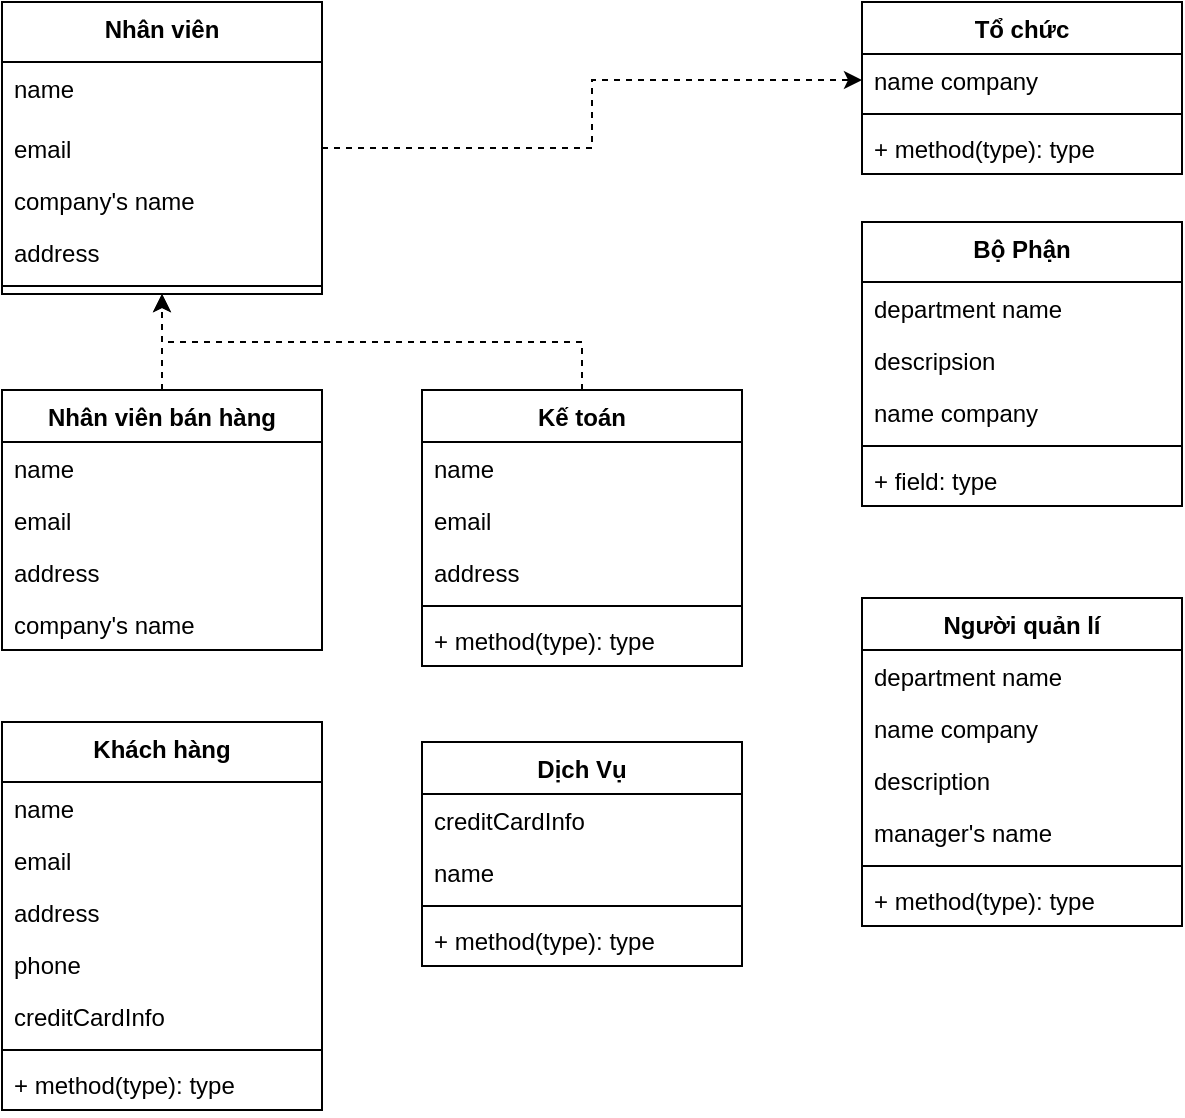 <mxfile version="15.2.1" type="github">
  <diagram id="C8Ocvm8y2SXcsBVPO0D8" name="Page-1">
    <mxGraphModel dx="1038" dy="547" grid="1" gridSize="10" guides="1" tooltips="1" connect="1" arrows="1" fold="1" page="1" pageScale="1" pageWidth="850" pageHeight="1100" math="0" shadow="0">
      <root>
        <mxCell id="0" />
        <mxCell id="1" parent="0" />
        <mxCell id="TmdFYXrmXXyOYiWbLw6U-17" value="Bộ Phận" style="swimlane;fontStyle=1;align=center;verticalAlign=top;childLayout=stackLayout;horizontal=1;startSize=30;horizontalStack=0;resizeParent=1;resizeParentMax=0;resizeLast=0;collapsible=1;marginBottom=0;" vertex="1" parent="1">
          <mxGeometry x="480" y="120" width="160" height="142" as="geometry" />
        </mxCell>
        <mxCell id="TmdFYXrmXXyOYiWbLw6U-18" value="department name" style="text;strokeColor=none;fillColor=none;align=left;verticalAlign=top;spacingLeft=4;spacingRight=4;overflow=hidden;rotatable=0;points=[[0,0.5],[1,0.5]];portConstraint=eastwest;" vertex="1" parent="TmdFYXrmXXyOYiWbLw6U-17">
          <mxGeometry y="30" width="160" height="26" as="geometry" />
        </mxCell>
        <mxCell id="TmdFYXrmXXyOYiWbLw6U-58" value="descripsion" style="text;strokeColor=none;fillColor=none;align=left;verticalAlign=top;spacingLeft=4;spacingRight=4;overflow=hidden;rotatable=0;points=[[0,0.5],[1,0.5]];portConstraint=eastwest;" vertex="1" parent="TmdFYXrmXXyOYiWbLw6U-17">
          <mxGeometry y="56" width="160" height="26" as="geometry" />
        </mxCell>
        <mxCell id="TmdFYXrmXXyOYiWbLw6U-65" value="name company" style="text;strokeColor=none;fillColor=none;align=left;verticalAlign=top;spacingLeft=4;spacingRight=4;overflow=hidden;rotatable=0;points=[[0,0.5],[1,0.5]];portConstraint=eastwest;" vertex="1" parent="TmdFYXrmXXyOYiWbLw6U-17">
          <mxGeometry y="82" width="160" height="26" as="geometry" />
        </mxCell>
        <mxCell id="TmdFYXrmXXyOYiWbLw6U-19" value="" style="line;strokeWidth=1;fillColor=none;align=left;verticalAlign=middle;spacingTop=-1;spacingLeft=3;spacingRight=3;rotatable=0;labelPosition=right;points=[];portConstraint=eastwest;" vertex="1" parent="TmdFYXrmXXyOYiWbLw6U-17">
          <mxGeometry y="108" width="160" height="8" as="geometry" />
        </mxCell>
        <mxCell id="TmdFYXrmXXyOYiWbLw6U-25" value="+ field: type" style="text;strokeColor=none;fillColor=none;align=left;verticalAlign=top;spacingLeft=4;spacingRight=4;overflow=hidden;rotatable=0;points=[[0,0.5],[1,0.5]];portConstraint=eastwest;" vertex="1" parent="TmdFYXrmXXyOYiWbLw6U-17">
          <mxGeometry y="116" width="160" height="26" as="geometry" />
        </mxCell>
        <mxCell id="TmdFYXrmXXyOYiWbLw6U-70" style="edgeStyle=orthogonalEdgeStyle;rounded=0;orthogonalLoop=1;jettySize=auto;html=1;exitX=0.5;exitY=0;exitDx=0;exitDy=0;entryX=0.5;entryY=1;entryDx=0;entryDy=0;dashed=1;" edge="1" parent="1" source="TmdFYXrmXXyOYiWbLw6U-21" target="TmdFYXrmXXyOYiWbLw6U-31">
          <mxGeometry relative="1" as="geometry" />
        </mxCell>
        <mxCell id="TmdFYXrmXXyOYiWbLw6U-21" value="Kế toán" style="swimlane;fontStyle=1;align=center;verticalAlign=top;childLayout=stackLayout;horizontal=1;startSize=26;horizontalStack=0;resizeParent=1;resizeParentMax=0;resizeLast=0;collapsible=1;marginBottom=0;" vertex="1" parent="1">
          <mxGeometry x="260" y="204" width="160" height="138" as="geometry" />
        </mxCell>
        <mxCell id="TmdFYXrmXXyOYiWbLw6U-22" value="name" style="text;strokeColor=none;fillColor=none;align=left;verticalAlign=top;spacingLeft=4;spacingRight=4;overflow=hidden;rotatable=0;points=[[0,0.5],[1,0.5]];portConstraint=eastwest;" vertex="1" parent="TmdFYXrmXXyOYiWbLw6U-21">
          <mxGeometry y="26" width="160" height="26" as="geometry" />
        </mxCell>
        <mxCell id="TmdFYXrmXXyOYiWbLw6U-56" value="email" style="text;strokeColor=none;fillColor=none;align=left;verticalAlign=top;spacingLeft=4;spacingRight=4;overflow=hidden;rotatable=0;points=[[0,0.5],[1,0.5]];portConstraint=eastwest;" vertex="1" parent="TmdFYXrmXXyOYiWbLw6U-21">
          <mxGeometry y="52" width="160" height="26" as="geometry" />
        </mxCell>
        <mxCell id="TmdFYXrmXXyOYiWbLw6U-57" value="address" style="text;strokeColor=none;fillColor=none;align=left;verticalAlign=top;spacingLeft=4;spacingRight=4;overflow=hidden;rotatable=0;points=[[0,0.5],[1,0.5]];portConstraint=eastwest;" vertex="1" parent="TmdFYXrmXXyOYiWbLw6U-21">
          <mxGeometry y="78" width="160" height="26" as="geometry" />
        </mxCell>
        <mxCell id="TmdFYXrmXXyOYiWbLw6U-23" value="" style="line;strokeWidth=1;fillColor=none;align=left;verticalAlign=middle;spacingTop=-1;spacingLeft=3;spacingRight=3;rotatable=0;labelPosition=right;points=[];portConstraint=eastwest;" vertex="1" parent="TmdFYXrmXXyOYiWbLw6U-21">
          <mxGeometry y="104" width="160" height="8" as="geometry" />
        </mxCell>
        <mxCell id="TmdFYXrmXXyOYiWbLw6U-24" value="+ method(type): type" style="text;strokeColor=none;fillColor=none;align=left;verticalAlign=top;spacingLeft=4;spacingRight=4;overflow=hidden;rotatable=0;points=[[0,0.5],[1,0.5]];portConstraint=eastwest;" vertex="1" parent="TmdFYXrmXXyOYiWbLw6U-21">
          <mxGeometry y="112" width="160" height="26" as="geometry" />
        </mxCell>
        <mxCell id="TmdFYXrmXXyOYiWbLw6U-26" value="Khách hàng" style="swimlane;fontStyle=1;align=center;verticalAlign=top;childLayout=stackLayout;horizontal=1;startSize=30;horizontalStack=0;resizeParent=1;resizeParentMax=0;resizeLast=0;collapsible=1;marginBottom=0;" vertex="1" parent="1">
          <mxGeometry x="50" y="370" width="160" height="194" as="geometry" />
        </mxCell>
        <mxCell id="TmdFYXrmXXyOYiWbLw6U-62" value="name" style="text;strokeColor=none;fillColor=none;align=left;verticalAlign=top;spacingLeft=4;spacingRight=4;overflow=hidden;rotatable=0;points=[[0,0.5],[1,0.5]];portConstraint=eastwest;" vertex="1" parent="TmdFYXrmXXyOYiWbLw6U-26">
          <mxGeometry y="30" width="160" height="26" as="geometry" />
        </mxCell>
        <mxCell id="TmdFYXrmXXyOYiWbLw6U-27" value="email" style="text;strokeColor=none;fillColor=none;align=left;verticalAlign=top;spacingLeft=4;spacingRight=4;overflow=hidden;rotatable=0;points=[[0,0.5],[1,0.5]];portConstraint=eastwest;" vertex="1" parent="TmdFYXrmXXyOYiWbLw6U-26">
          <mxGeometry y="56" width="160" height="26" as="geometry" />
        </mxCell>
        <mxCell id="TmdFYXrmXXyOYiWbLw6U-63" value="address" style="text;strokeColor=none;fillColor=none;align=left;verticalAlign=top;spacingLeft=4;spacingRight=4;overflow=hidden;rotatable=0;points=[[0,0.5],[1,0.5]];portConstraint=eastwest;" vertex="1" parent="TmdFYXrmXXyOYiWbLw6U-26">
          <mxGeometry y="82" width="160" height="26" as="geometry" />
        </mxCell>
        <mxCell id="TmdFYXrmXXyOYiWbLw6U-30" value="phone" style="text;strokeColor=none;fillColor=none;align=left;verticalAlign=top;spacingLeft=4;spacingRight=4;overflow=hidden;rotatable=0;points=[[0,0.5],[1,0.5]];portConstraint=eastwest;" vertex="1" parent="TmdFYXrmXXyOYiWbLw6U-26">
          <mxGeometry y="108" width="160" height="26" as="geometry" />
        </mxCell>
        <mxCell id="TmdFYXrmXXyOYiWbLw6U-64" value="creditCardInfo" style="text;strokeColor=none;fillColor=none;align=left;verticalAlign=top;spacingLeft=4;spacingRight=4;overflow=hidden;rotatable=0;points=[[0,0.5],[1,0.5]];portConstraint=eastwest;" vertex="1" parent="TmdFYXrmXXyOYiWbLw6U-26">
          <mxGeometry y="134" width="160" height="26" as="geometry" />
        </mxCell>
        <mxCell id="TmdFYXrmXXyOYiWbLw6U-28" value="" style="line;strokeWidth=1;fillColor=none;align=left;verticalAlign=middle;spacingTop=-1;spacingLeft=3;spacingRight=3;rotatable=0;labelPosition=right;points=[];portConstraint=eastwest;" vertex="1" parent="TmdFYXrmXXyOYiWbLw6U-26">
          <mxGeometry y="160" width="160" height="8" as="geometry" />
        </mxCell>
        <mxCell id="TmdFYXrmXXyOYiWbLw6U-29" value="+ method(type): type" style="text;strokeColor=none;fillColor=none;align=left;verticalAlign=top;spacingLeft=4;spacingRight=4;overflow=hidden;rotatable=0;points=[[0,0.5],[1,0.5]];portConstraint=eastwest;" vertex="1" parent="TmdFYXrmXXyOYiWbLw6U-26">
          <mxGeometry y="168" width="160" height="26" as="geometry" />
        </mxCell>
        <mxCell id="TmdFYXrmXXyOYiWbLw6U-71" style="edgeStyle=orthogonalEdgeStyle;rounded=0;orthogonalLoop=1;jettySize=auto;html=1;dashed=1;" edge="1" parent="1" source="TmdFYXrmXXyOYiWbLw6U-31" target="TmdFYXrmXXyOYiWbLw6U-45">
          <mxGeometry relative="1" as="geometry" />
        </mxCell>
        <mxCell id="TmdFYXrmXXyOYiWbLw6U-31" value="Nhân viên" style="swimlane;fontStyle=1;align=center;verticalAlign=top;childLayout=stackLayout;horizontal=1;startSize=30;horizontalStack=0;resizeParent=1;resizeParentMax=0;resizeLast=0;collapsible=1;marginBottom=0;" vertex="1" parent="1">
          <mxGeometry x="50" y="10" width="160" height="146" as="geometry" />
        </mxCell>
        <mxCell id="TmdFYXrmXXyOYiWbLw6U-52" value="name" style="text;strokeColor=none;fillColor=none;align=left;verticalAlign=top;spacingLeft=4;spacingRight=4;overflow=hidden;rotatable=0;points=[[0,0.5],[1,0.5]];portConstraint=eastwest;" vertex="1" parent="TmdFYXrmXXyOYiWbLw6U-31">
          <mxGeometry y="30" width="160" height="30" as="geometry" />
        </mxCell>
        <mxCell id="TmdFYXrmXXyOYiWbLw6U-32" value="email" style="text;strokeColor=none;fillColor=none;align=left;verticalAlign=top;spacingLeft=4;spacingRight=4;overflow=hidden;rotatable=0;points=[[0,0.5],[1,0.5]];portConstraint=eastwest;" vertex="1" parent="TmdFYXrmXXyOYiWbLw6U-31">
          <mxGeometry y="60" width="160" height="26" as="geometry" />
        </mxCell>
        <mxCell id="TmdFYXrmXXyOYiWbLw6U-72" value="company&#39;s name&#xa;" style="text;strokeColor=none;fillColor=none;align=left;verticalAlign=top;spacingLeft=4;spacingRight=4;overflow=hidden;rotatable=0;points=[[0,0.5],[1,0.5]];portConstraint=eastwest;" vertex="1" parent="TmdFYXrmXXyOYiWbLw6U-31">
          <mxGeometry y="86" width="160" height="26" as="geometry" />
        </mxCell>
        <mxCell id="TmdFYXrmXXyOYiWbLw6U-35" value="address" style="text;strokeColor=none;fillColor=none;align=left;verticalAlign=top;spacingLeft=4;spacingRight=4;overflow=hidden;rotatable=0;points=[[0,0.5],[1,0.5]];portConstraint=eastwest;" vertex="1" parent="TmdFYXrmXXyOYiWbLw6U-31">
          <mxGeometry y="112" width="160" height="26" as="geometry" />
        </mxCell>
        <mxCell id="TmdFYXrmXXyOYiWbLw6U-33" value="" style="line;strokeWidth=1;fillColor=none;align=left;verticalAlign=middle;spacingTop=-1;spacingLeft=3;spacingRight=3;rotatable=0;labelPosition=right;points=[];portConstraint=eastwest;" vertex="1" parent="TmdFYXrmXXyOYiWbLw6U-31">
          <mxGeometry y="138" width="160" height="8" as="geometry" />
        </mxCell>
        <mxCell id="TmdFYXrmXXyOYiWbLw6U-36" value="Người quản lí" style="swimlane;fontStyle=1;align=center;verticalAlign=top;childLayout=stackLayout;horizontal=1;startSize=26;horizontalStack=0;resizeParent=1;resizeParentMax=0;resizeLast=0;collapsible=1;marginBottom=0;" vertex="1" parent="1">
          <mxGeometry x="480" y="308" width="160" height="164" as="geometry" />
        </mxCell>
        <mxCell id="TmdFYXrmXXyOYiWbLw6U-37" value="department name&#xa;" style="text;strokeColor=none;fillColor=none;align=left;verticalAlign=top;spacingLeft=4;spacingRight=4;overflow=hidden;rotatable=0;points=[[0,0.5],[1,0.5]];portConstraint=eastwest;" vertex="1" parent="TmdFYXrmXXyOYiWbLw6U-36">
          <mxGeometry y="26" width="160" height="26" as="geometry" />
        </mxCell>
        <mxCell id="TmdFYXrmXXyOYiWbLw6U-66" value="name company" style="text;strokeColor=none;fillColor=none;align=left;verticalAlign=top;spacingLeft=4;spacingRight=4;overflow=hidden;rotatable=0;points=[[0,0.5],[1,0.5]];portConstraint=eastwest;" vertex="1" parent="TmdFYXrmXXyOYiWbLw6U-36">
          <mxGeometry y="52" width="160" height="26" as="geometry" />
        </mxCell>
        <mxCell id="TmdFYXrmXXyOYiWbLw6U-67" value="description" style="text;strokeColor=none;fillColor=none;align=left;verticalAlign=top;spacingLeft=4;spacingRight=4;overflow=hidden;rotatable=0;points=[[0,0.5],[1,0.5]];portConstraint=eastwest;" vertex="1" parent="TmdFYXrmXXyOYiWbLw6U-36">
          <mxGeometry y="78" width="160" height="26" as="geometry" />
        </mxCell>
        <mxCell id="TmdFYXrmXXyOYiWbLw6U-68" value="manager&#39;s name" style="text;strokeColor=none;fillColor=none;align=left;verticalAlign=top;spacingLeft=4;spacingRight=4;overflow=hidden;rotatable=0;points=[[0,0.5],[1,0.5]];portConstraint=eastwest;" vertex="1" parent="TmdFYXrmXXyOYiWbLw6U-36">
          <mxGeometry y="104" width="160" height="26" as="geometry" />
        </mxCell>
        <mxCell id="TmdFYXrmXXyOYiWbLw6U-38" value="" style="line;strokeWidth=1;fillColor=none;align=left;verticalAlign=middle;spacingTop=-1;spacingLeft=3;spacingRight=3;rotatable=0;labelPosition=right;points=[];portConstraint=eastwest;" vertex="1" parent="TmdFYXrmXXyOYiWbLw6U-36">
          <mxGeometry y="130" width="160" height="8" as="geometry" />
        </mxCell>
        <mxCell id="TmdFYXrmXXyOYiWbLw6U-39" value="+ method(type): type" style="text;strokeColor=none;fillColor=none;align=left;verticalAlign=top;spacingLeft=4;spacingRight=4;overflow=hidden;rotatable=0;points=[[0,0.5],[1,0.5]];portConstraint=eastwest;" vertex="1" parent="TmdFYXrmXXyOYiWbLw6U-36">
          <mxGeometry y="138" width="160" height="26" as="geometry" />
        </mxCell>
        <mxCell id="TmdFYXrmXXyOYiWbLw6U-44" value="Tổ chức" style="swimlane;fontStyle=1;align=center;verticalAlign=top;childLayout=stackLayout;horizontal=1;startSize=26;horizontalStack=0;resizeParent=1;resizeParentMax=0;resizeLast=0;collapsible=1;marginBottom=0;" vertex="1" parent="1">
          <mxGeometry x="480" y="10" width="160" height="86" as="geometry" />
        </mxCell>
        <mxCell id="TmdFYXrmXXyOYiWbLw6U-45" value="name company" style="text;strokeColor=none;fillColor=none;align=left;verticalAlign=top;spacingLeft=4;spacingRight=4;overflow=hidden;rotatable=0;points=[[0,0.5],[1,0.5]];portConstraint=eastwest;" vertex="1" parent="TmdFYXrmXXyOYiWbLw6U-44">
          <mxGeometry y="26" width="160" height="26" as="geometry" />
        </mxCell>
        <mxCell id="TmdFYXrmXXyOYiWbLw6U-46" value="" style="line;strokeWidth=1;fillColor=none;align=left;verticalAlign=middle;spacingTop=-1;spacingLeft=3;spacingRight=3;rotatable=0;labelPosition=right;points=[];portConstraint=eastwest;" vertex="1" parent="TmdFYXrmXXyOYiWbLw6U-44">
          <mxGeometry y="52" width="160" height="8" as="geometry" />
        </mxCell>
        <mxCell id="TmdFYXrmXXyOYiWbLw6U-47" value="+ method(type): type" style="text;strokeColor=none;fillColor=none;align=left;verticalAlign=top;spacingLeft=4;spacingRight=4;overflow=hidden;rotatable=0;points=[[0,0.5],[1,0.5]];portConstraint=eastwest;" vertex="1" parent="TmdFYXrmXXyOYiWbLw6U-44">
          <mxGeometry y="60" width="160" height="26" as="geometry" />
        </mxCell>
        <mxCell id="TmdFYXrmXXyOYiWbLw6U-69" style="edgeStyle=orthogonalEdgeStyle;rounded=0;orthogonalLoop=1;jettySize=auto;html=1;exitX=0.5;exitY=0;exitDx=0;exitDy=0;entryX=0.5;entryY=1;entryDx=0;entryDy=0;dashed=1;" edge="1" parent="1" source="TmdFYXrmXXyOYiWbLw6U-48" target="TmdFYXrmXXyOYiWbLw6U-31">
          <mxGeometry relative="1" as="geometry" />
        </mxCell>
        <mxCell id="TmdFYXrmXXyOYiWbLw6U-48" value="Nhân viên bán hàng&#xa;" style="swimlane;fontStyle=1;align=center;verticalAlign=top;childLayout=stackLayout;horizontal=1;startSize=26;horizontalStack=0;resizeParent=1;resizeParentMax=0;resizeLast=0;collapsible=1;marginBottom=0;" vertex="1" parent="1">
          <mxGeometry x="50" y="204" width="160" height="130" as="geometry" />
        </mxCell>
        <mxCell id="TmdFYXrmXXyOYiWbLw6U-49" value="name" style="text;strokeColor=none;fillColor=none;align=left;verticalAlign=top;spacingLeft=4;spacingRight=4;overflow=hidden;rotatable=0;points=[[0,0.5],[1,0.5]];portConstraint=eastwest;" vertex="1" parent="TmdFYXrmXXyOYiWbLw6U-48">
          <mxGeometry y="26" width="160" height="26" as="geometry" />
        </mxCell>
        <mxCell id="TmdFYXrmXXyOYiWbLw6U-54" value="email" style="text;strokeColor=none;fillColor=none;align=left;verticalAlign=top;spacingLeft=4;spacingRight=4;overflow=hidden;rotatable=0;points=[[0,0.5],[1,0.5]];portConstraint=eastwest;" vertex="1" parent="TmdFYXrmXXyOYiWbLw6U-48">
          <mxGeometry y="52" width="160" height="26" as="geometry" />
        </mxCell>
        <mxCell id="TmdFYXrmXXyOYiWbLw6U-55" value="address" style="text;strokeColor=none;fillColor=none;align=left;verticalAlign=top;spacingLeft=4;spacingRight=4;overflow=hidden;rotatable=0;points=[[0,0.5],[1,0.5]];portConstraint=eastwest;" vertex="1" parent="TmdFYXrmXXyOYiWbLw6U-48">
          <mxGeometry y="78" width="160" height="26" as="geometry" />
        </mxCell>
        <mxCell id="TmdFYXrmXXyOYiWbLw6U-73" value="company&#39;s name&#xa;" style="text;strokeColor=none;fillColor=none;align=left;verticalAlign=top;spacingLeft=4;spacingRight=4;overflow=hidden;rotatable=0;points=[[0,0.5],[1,0.5]];portConstraint=eastwest;" vertex="1" parent="TmdFYXrmXXyOYiWbLw6U-48">
          <mxGeometry y="104" width="160" height="26" as="geometry" />
        </mxCell>
        <mxCell id="TmdFYXrmXXyOYiWbLw6U-78" value="Dịch Vụ" style="swimlane;fontStyle=1;align=center;verticalAlign=top;childLayout=stackLayout;horizontal=1;startSize=26;horizontalStack=0;resizeParent=1;resizeParentMax=0;resizeLast=0;collapsible=1;marginBottom=0;" vertex="1" parent="1">
          <mxGeometry x="260" y="380" width="160" height="112" as="geometry" />
        </mxCell>
        <mxCell id="TmdFYXrmXXyOYiWbLw6U-79" value="creditCardInfo" style="text;strokeColor=none;fillColor=none;align=left;verticalAlign=top;spacingLeft=4;spacingRight=4;overflow=hidden;rotatable=0;points=[[0,0.5],[1,0.5]];portConstraint=eastwest;" vertex="1" parent="TmdFYXrmXXyOYiWbLw6U-78">
          <mxGeometry y="26" width="160" height="26" as="geometry" />
        </mxCell>
        <mxCell id="TmdFYXrmXXyOYiWbLw6U-82" value="name" style="text;strokeColor=none;fillColor=none;align=left;verticalAlign=top;spacingLeft=4;spacingRight=4;overflow=hidden;rotatable=0;points=[[0,0.5],[1,0.5]];portConstraint=eastwest;" vertex="1" parent="TmdFYXrmXXyOYiWbLw6U-78">
          <mxGeometry y="52" width="160" height="26" as="geometry" />
        </mxCell>
        <mxCell id="TmdFYXrmXXyOYiWbLw6U-80" value="" style="line;strokeWidth=1;fillColor=none;align=left;verticalAlign=middle;spacingTop=-1;spacingLeft=3;spacingRight=3;rotatable=0;labelPosition=right;points=[];portConstraint=eastwest;" vertex="1" parent="TmdFYXrmXXyOYiWbLw6U-78">
          <mxGeometry y="78" width="160" height="8" as="geometry" />
        </mxCell>
        <mxCell id="TmdFYXrmXXyOYiWbLw6U-81" value="+ method(type): type" style="text;strokeColor=none;fillColor=none;align=left;verticalAlign=top;spacingLeft=4;spacingRight=4;overflow=hidden;rotatable=0;points=[[0,0.5],[1,0.5]];portConstraint=eastwest;" vertex="1" parent="TmdFYXrmXXyOYiWbLw6U-78">
          <mxGeometry y="86" width="160" height="26" as="geometry" />
        </mxCell>
      </root>
    </mxGraphModel>
  </diagram>
</mxfile>
